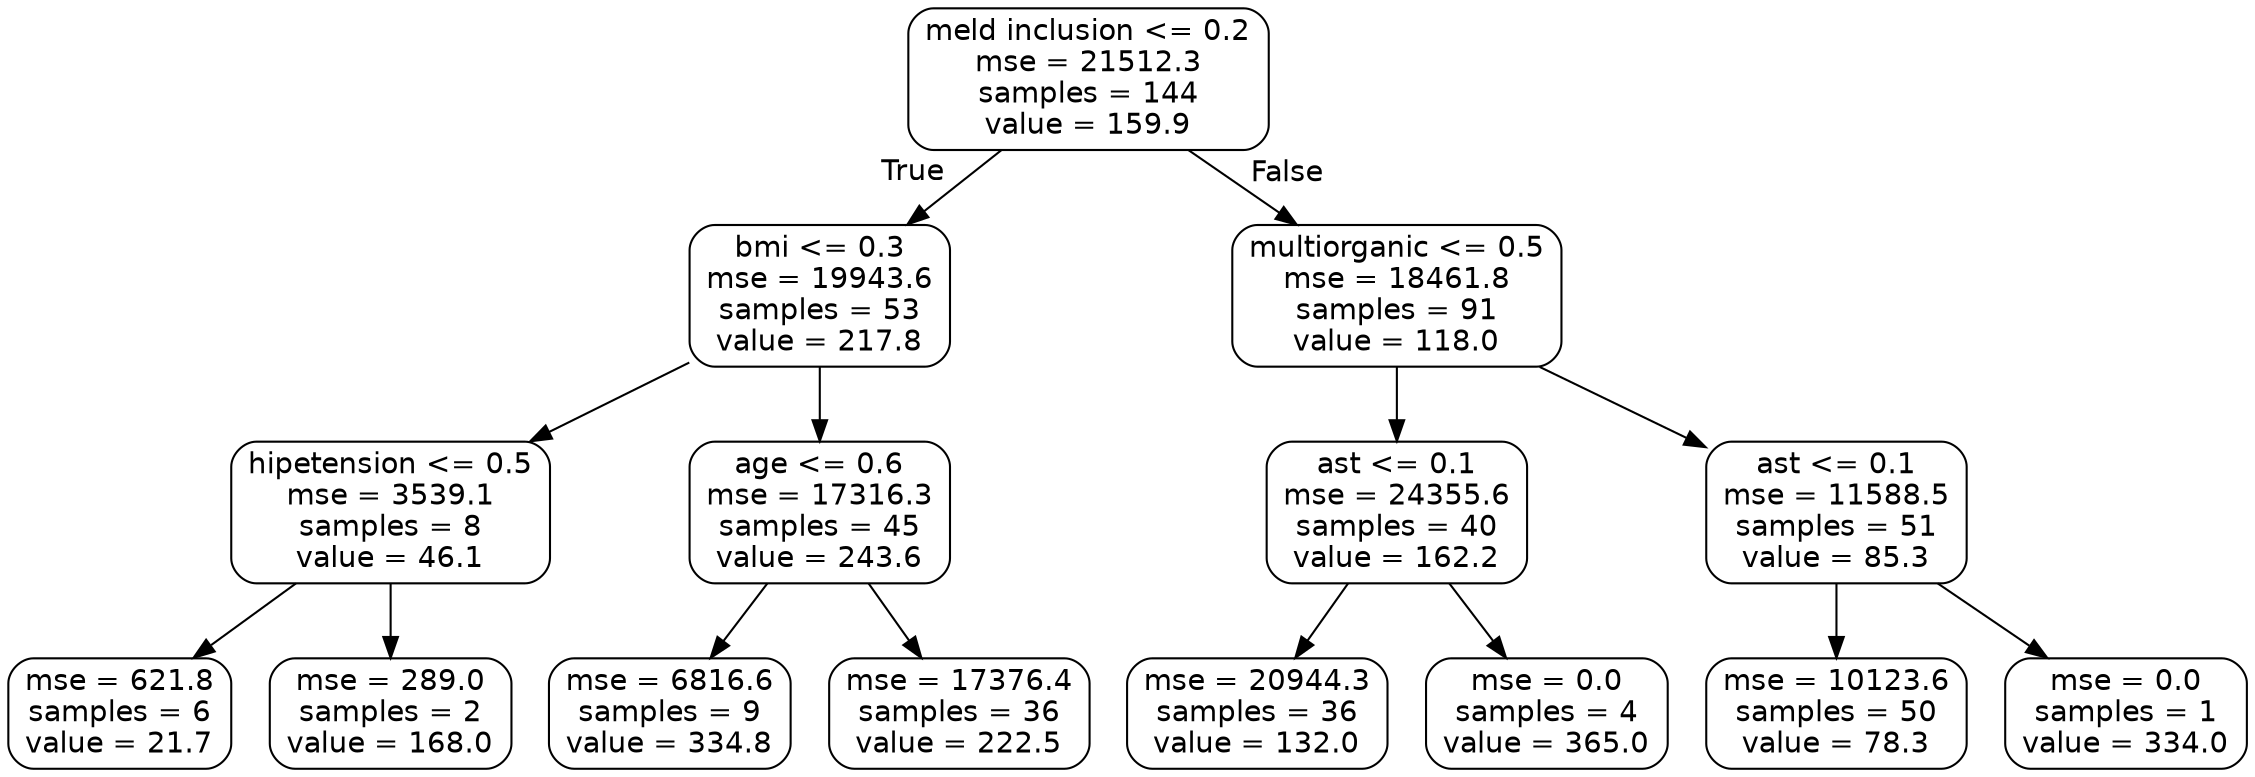 digraph Tree {
node [shape=box, style="rounded", color="black", fontname=helvetica] ;
edge [fontname=helvetica] ;
0 [label="meld inclusion <= 0.2\nmse = 21512.3\nsamples = 144\nvalue = 159.9"] ;
1 [label="bmi <= 0.3\nmse = 19943.6\nsamples = 53\nvalue = 217.8"] ;
0 -> 1 [labeldistance=2.5, labelangle=45, headlabel="True"] ;
2 [label="hipetension <= 0.5\nmse = 3539.1\nsamples = 8\nvalue = 46.1"] ;
1 -> 2 ;
3 [label="mse = 621.8\nsamples = 6\nvalue = 21.7"] ;
2 -> 3 ;
4 [label="mse = 289.0\nsamples = 2\nvalue = 168.0"] ;
2 -> 4 ;
5 [label="age <= 0.6\nmse = 17316.3\nsamples = 45\nvalue = 243.6"] ;
1 -> 5 ;
6 [label="mse = 6816.6\nsamples = 9\nvalue = 334.8"] ;
5 -> 6 ;
7 [label="mse = 17376.4\nsamples = 36\nvalue = 222.5"] ;
5 -> 7 ;
8 [label="multiorganic <= 0.5\nmse = 18461.8\nsamples = 91\nvalue = 118.0"] ;
0 -> 8 [labeldistance=2.5, labelangle=-45, headlabel="False"] ;
9 [label="ast <= 0.1\nmse = 24355.6\nsamples = 40\nvalue = 162.2"] ;
8 -> 9 ;
10 [label="mse = 20944.3\nsamples = 36\nvalue = 132.0"] ;
9 -> 10 ;
11 [label="mse = 0.0\nsamples = 4\nvalue = 365.0"] ;
9 -> 11 ;
12 [label="ast <= 0.1\nmse = 11588.5\nsamples = 51\nvalue = 85.3"] ;
8 -> 12 ;
13 [label="mse = 10123.6\nsamples = 50\nvalue = 78.3"] ;
12 -> 13 ;
14 [label="mse = 0.0\nsamples = 1\nvalue = 334.0"] ;
12 -> 14 ;
}